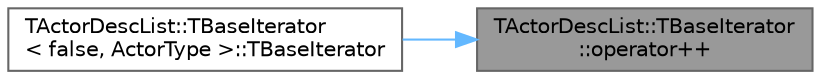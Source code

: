 digraph "TActorDescList::TBaseIterator::operator++"
{
 // INTERACTIVE_SVG=YES
 // LATEX_PDF_SIZE
  bgcolor="transparent";
  edge [fontname=Helvetica,fontsize=10,labelfontname=Helvetica,labelfontsize=10];
  node [fontname=Helvetica,fontsize=10,shape=box,height=0.2,width=0.4];
  rankdir="RL";
  Node1 [id="Node000001",label="TActorDescList::TBaseIterator\l::operator++",height=0.2,width=0.4,color="gray40", fillcolor="grey60", style="filled", fontcolor="black",tooltip="Iterates to next suitable actor desc."];
  Node1 -> Node2 [id="edge1_Node000001_Node000002",dir="back",color="steelblue1",style="solid",tooltip=" "];
  Node2 [id="Node000002",label="TActorDescList::TBaseIterator\l\< false, ActorType \>::TBaseIterator",height=0.2,width=0.4,color="grey40", fillcolor="white", style="filled",URL="$d8/d7a/classTActorDescList_1_1TBaseIterator.html#a77b227243fd2fbefc83638f4626c3a30",tooltip=" "];
}
